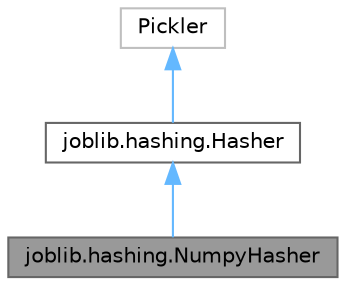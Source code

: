 digraph "joblib.hashing.NumpyHasher"
{
 // LATEX_PDF_SIZE
  bgcolor="transparent";
  edge [fontname=Helvetica,fontsize=10,labelfontname=Helvetica,labelfontsize=10];
  node [fontname=Helvetica,fontsize=10,shape=box,height=0.2,width=0.4];
  Node1 [id="Node000001",label="joblib.hashing.NumpyHasher",height=0.2,width=0.4,color="gray40", fillcolor="grey60", style="filled", fontcolor="black",tooltip=" "];
  Node2 -> Node1 [id="edge1_Node000001_Node000002",dir="back",color="steelblue1",style="solid",tooltip=" "];
  Node2 [id="Node000002",label="joblib.hashing.Hasher",height=0.2,width=0.4,color="gray40", fillcolor="white", style="filled",URL="$d5/d37/classjoblib_1_1hashing_1_1Hasher.html",tooltip=" "];
  Node3 -> Node2 [id="edge2_Node000002_Node000003",dir="back",color="steelblue1",style="solid",tooltip=" "];
  Node3 [id="Node000003",label="Pickler",height=0.2,width=0.4,color="grey75", fillcolor="white", style="filled",URL="$d1/deb/classPickler.html",tooltip=" "];
}

